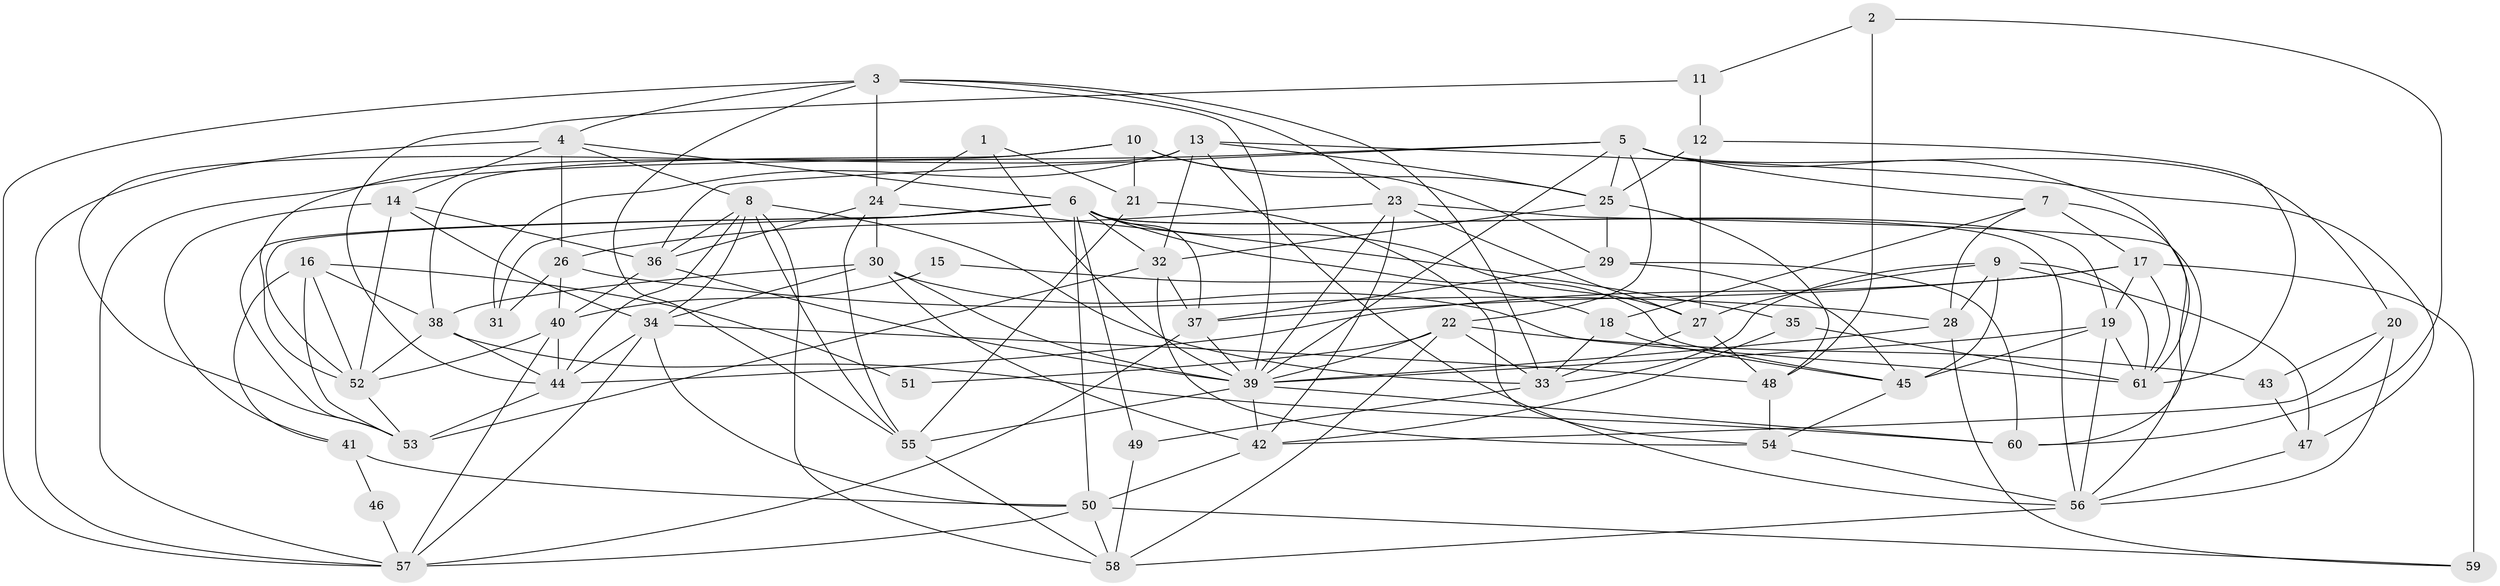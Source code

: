 // original degree distribution, {2: 0.13114754098360656, 3: 0.22950819672131148, 4: 0.3442622950819672, 5: 0.1557377049180328, 7: 0.040983606557377046, 6: 0.09016393442622951, 8: 0.00819672131147541}
// Generated by graph-tools (version 1.1) at 2025/01/03/09/25 03:01:59]
// undirected, 61 vertices, 168 edges
graph export_dot {
graph [start="1"]
  node [color=gray90,style=filled];
  1;
  2;
  3;
  4;
  5;
  6;
  7;
  8;
  9;
  10;
  11;
  12;
  13;
  14;
  15;
  16;
  17;
  18;
  19;
  20;
  21;
  22;
  23;
  24;
  25;
  26;
  27;
  28;
  29;
  30;
  31;
  32;
  33;
  34;
  35;
  36;
  37;
  38;
  39;
  40;
  41;
  42;
  43;
  44;
  45;
  46;
  47;
  48;
  49;
  50;
  51;
  52;
  53;
  54;
  55;
  56;
  57;
  58;
  59;
  60;
  61;
  1 -- 21 [weight=1.0];
  1 -- 24 [weight=1.0];
  1 -- 39 [weight=1.0];
  2 -- 11 [weight=1.0];
  2 -- 48 [weight=1.0];
  2 -- 60 [weight=1.0];
  3 -- 4 [weight=1.0];
  3 -- 23 [weight=1.0];
  3 -- 24 [weight=1.0];
  3 -- 33 [weight=1.0];
  3 -- 39 [weight=1.0];
  3 -- 55 [weight=1.0];
  3 -- 57 [weight=1.0];
  4 -- 6 [weight=1.0];
  4 -- 8 [weight=1.0];
  4 -- 14 [weight=1.0];
  4 -- 26 [weight=1.0];
  4 -- 57 [weight=1.0];
  5 -- 7 [weight=1.0];
  5 -- 20 [weight=1.0];
  5 -- 22 [weight=1.0];
  5 -- 25 [weight=1.0];
  5 -- 36 [weight=1.0];
  5 -- 39 [weight=1.0];
  5 -- 57 [weight=1.0];
  5 -- 61 [weight=1.0];
  6 -- 19 [weight=1.0];
  6 -- 27 [weight=1.0];
  6 -- 31 [weight=1.0];
  6 -- 32 [weight=2.0];
  6 -- 37 [weight=1.0];
  6 -- 45 [weight=1.0];
  6 -- 49 [weight=1.0];
  6 -- 50 [weight=1.0];
  6 -- 52 [weight=1.0];
  6 -- 53 [weight=1.0];
  6 -- 56 [weight=1.0];
  7 -- 17 [weight=2.0];
  7 -- 18 [weight=1.0];
  7 -- 28 [weight=1.0];
  7 -- 60 [weight=1.0];
  8 -- 33 [weight=2.0];
  8 -- 34 [weight=1.0];
  8 -- 36 [weight=1.0];
  8 -- 44 [weight=1.0];
  8 -- 55 [weight=1.0];
  8 -- 58 [weight=1.0];
  9 -- 27 [weight=1.0];
  9 -- 28 [weight=1.0];
  9 -- 33 [weight=1.0];
  9 -- 45 [weight=1.0];
  9 -- 47 [weight=1.0];
  9 -- 61 [weight=1.0];
  10 -- 21 [weight=1.0];
  10 -- 25 [weight=1.0];
  10 -- 29 [weight=1.0];
  10 -- 38 [weight=1.0];
  10 -- 52 [weight=1.0];
  11 -- 12 [weight=1.0];
  11 -- 44 [weight=1.0];
  12 -- 25 [weight=1.0];
  12 -- 27 [weight=1.0];
  12 -- 61 [weight=1.0];
  13 -- 25 [weight=1.0];
  13 -- 31 [weight=1.0];
  13 -- 32 [weight=1.0];
  13 -- 47 [weight=1.0];
  13 -- 53 [weight=1.0];
  13 -- 56 [weight=1.0];
  14 -- 34 [weight=1.0];
  14 -- 36 [weight=1.0];
  14 -- 41 [weight=1.0];
  14 -- 52 [weight=1.0];
  15 -- 18 [weight=1.0];
  15 -- 40 [weight=2.0];
  16 -- 38 [weight=1.0];
  16 -- 41 [weight=1.0];
  16 -- 51 [weight=1.0];
  16 -- 52 [weight=1.0];
  16 -- 53 [weight=1.0];
  17 -- 19 [weight=1.0];
  17 -- 37 [weight=1.0];
  17 -- 44 [weight=1.0];
  17 -- 59 [weight=3.0];
  17 -- 61 [weight=1.0];
  18 -- 33 [weight=1.0];
  18 -- 45 [weight=1.0];
  19 -- 39 [weight=1.0];
  19 -- 45 [weight=1.0];
  19 -- 56 [weight=1.0];
  19 -- 61 [weight=1.0];
  20 -- 42 [weight=2.0];
  20 -- 43 [weight=1.0];
  20 -- 56 [weight=1.0];
  21 -- 54 [weight=1.0];
  21 -- 55 [weight=1.0];
  22 -- 33 [weight=1.0];
  22 -- 39 [weight=1.0];
  22 -- 43 [weight=1.0];
  22 -- 51 [weight=1.0];
  22 -- 58 [weight=1.0];
  23 -- 26 [weight=1.0];
  23 -- 27 [weight=1.0];
  23 -- 39 [weight=1.0];
  23 -- 42 [weight=1.0];
  23 -- 56 [weight=1.0];
  24 -- 30 [weight=1.0];
  24 -- 35 [weight=1.0];
  24 -- 36 [weight=1.0];
  24 -- 55 [weight=1.0];
  25 -- 29 [weight=1.0];
  25 -- 32 [weight=1.0];
  25 -- 48 [weight=1.0];
  26 -- 28 [weight=1.0];
  26 -- 31 [weight=1.0];
  26 -- 40 [weight=1.0];
  27 -- 33 [weight=1.0];
  27 -- 48 [weight=1.0];
  28 -- 39 [weight=1.0];
  28 -- 59 [weight=1.0];
  29 -- 37 [weight=1.0];
  29 -- 45 [weight=2.0];
  29 -- 60 [weight=1.0];
  30 -- 34 [weight=1.0];
  30 -- 38 [weight=1.0];
  30 -- 39 [weight=1.0];
  30 -- 42 [weight=1.0];
  30 -- 61 [weight=1.0];
  32 -- 37 [weight=1.0];
  32 -- 53 [weight=2.0];
  32 -- 54 [weight=1.0];
  33 -- 49 [weight=1.0];
  34 -- 44 [weight=1.0];
  34 -- 48 [weight=1.0];
  34 -- 50 [weight=1.0];
  34 -- 57 [weight=1.0];
  35 -- 42 [weight=1.0];
  35 -- 61 [weight=1.0];
  36 -- 39 [weight=1.0];
  36 -- 40 [weight=1.0];
  37 -- 39 [weight=1.0];
  37 -- 57 [weight=1.0];
  38 -- 44 [weight=1.0];
  38 -- 52 [weight=1.0];
  38 -- 60 [weight=1.0];
  39 -- 42 [weight=1.0];
  39 -- 55 [weight=2.0];
  39 -- 60 [weight=1.0];
  40 -- 44 [weight=1.0];
  40 -- 52 [weight=1.0];
  40 -- 57 [weight=1.0];
  41 -- 46 [weight=1.0];
  41 -- 50 [weight=2.0];
  42 -- 50 [weight=1.0];
  43 -- 47 [weight=1.0];
  44 -- 53 [weight=1.0];
  45 -- 54 [weight=1.0];
  46 -- 57 [weight=1.0];
  47 -- 56 [weight=1.0];
  48 -- 54 [weight=1.0];
  49 -- 58 [weight=1.0];
  50 -- 57 [weight=1.0];
  50 -- 58 [weight=1.0];
  50 -- 59 [weight=1.0];
  52 -- 53 [weight=1.0];
  54 -- 56 [weight=1.0];
  55 -- 58 [weight=1.0];
  56 -- 58 [weight=1.0];
}
